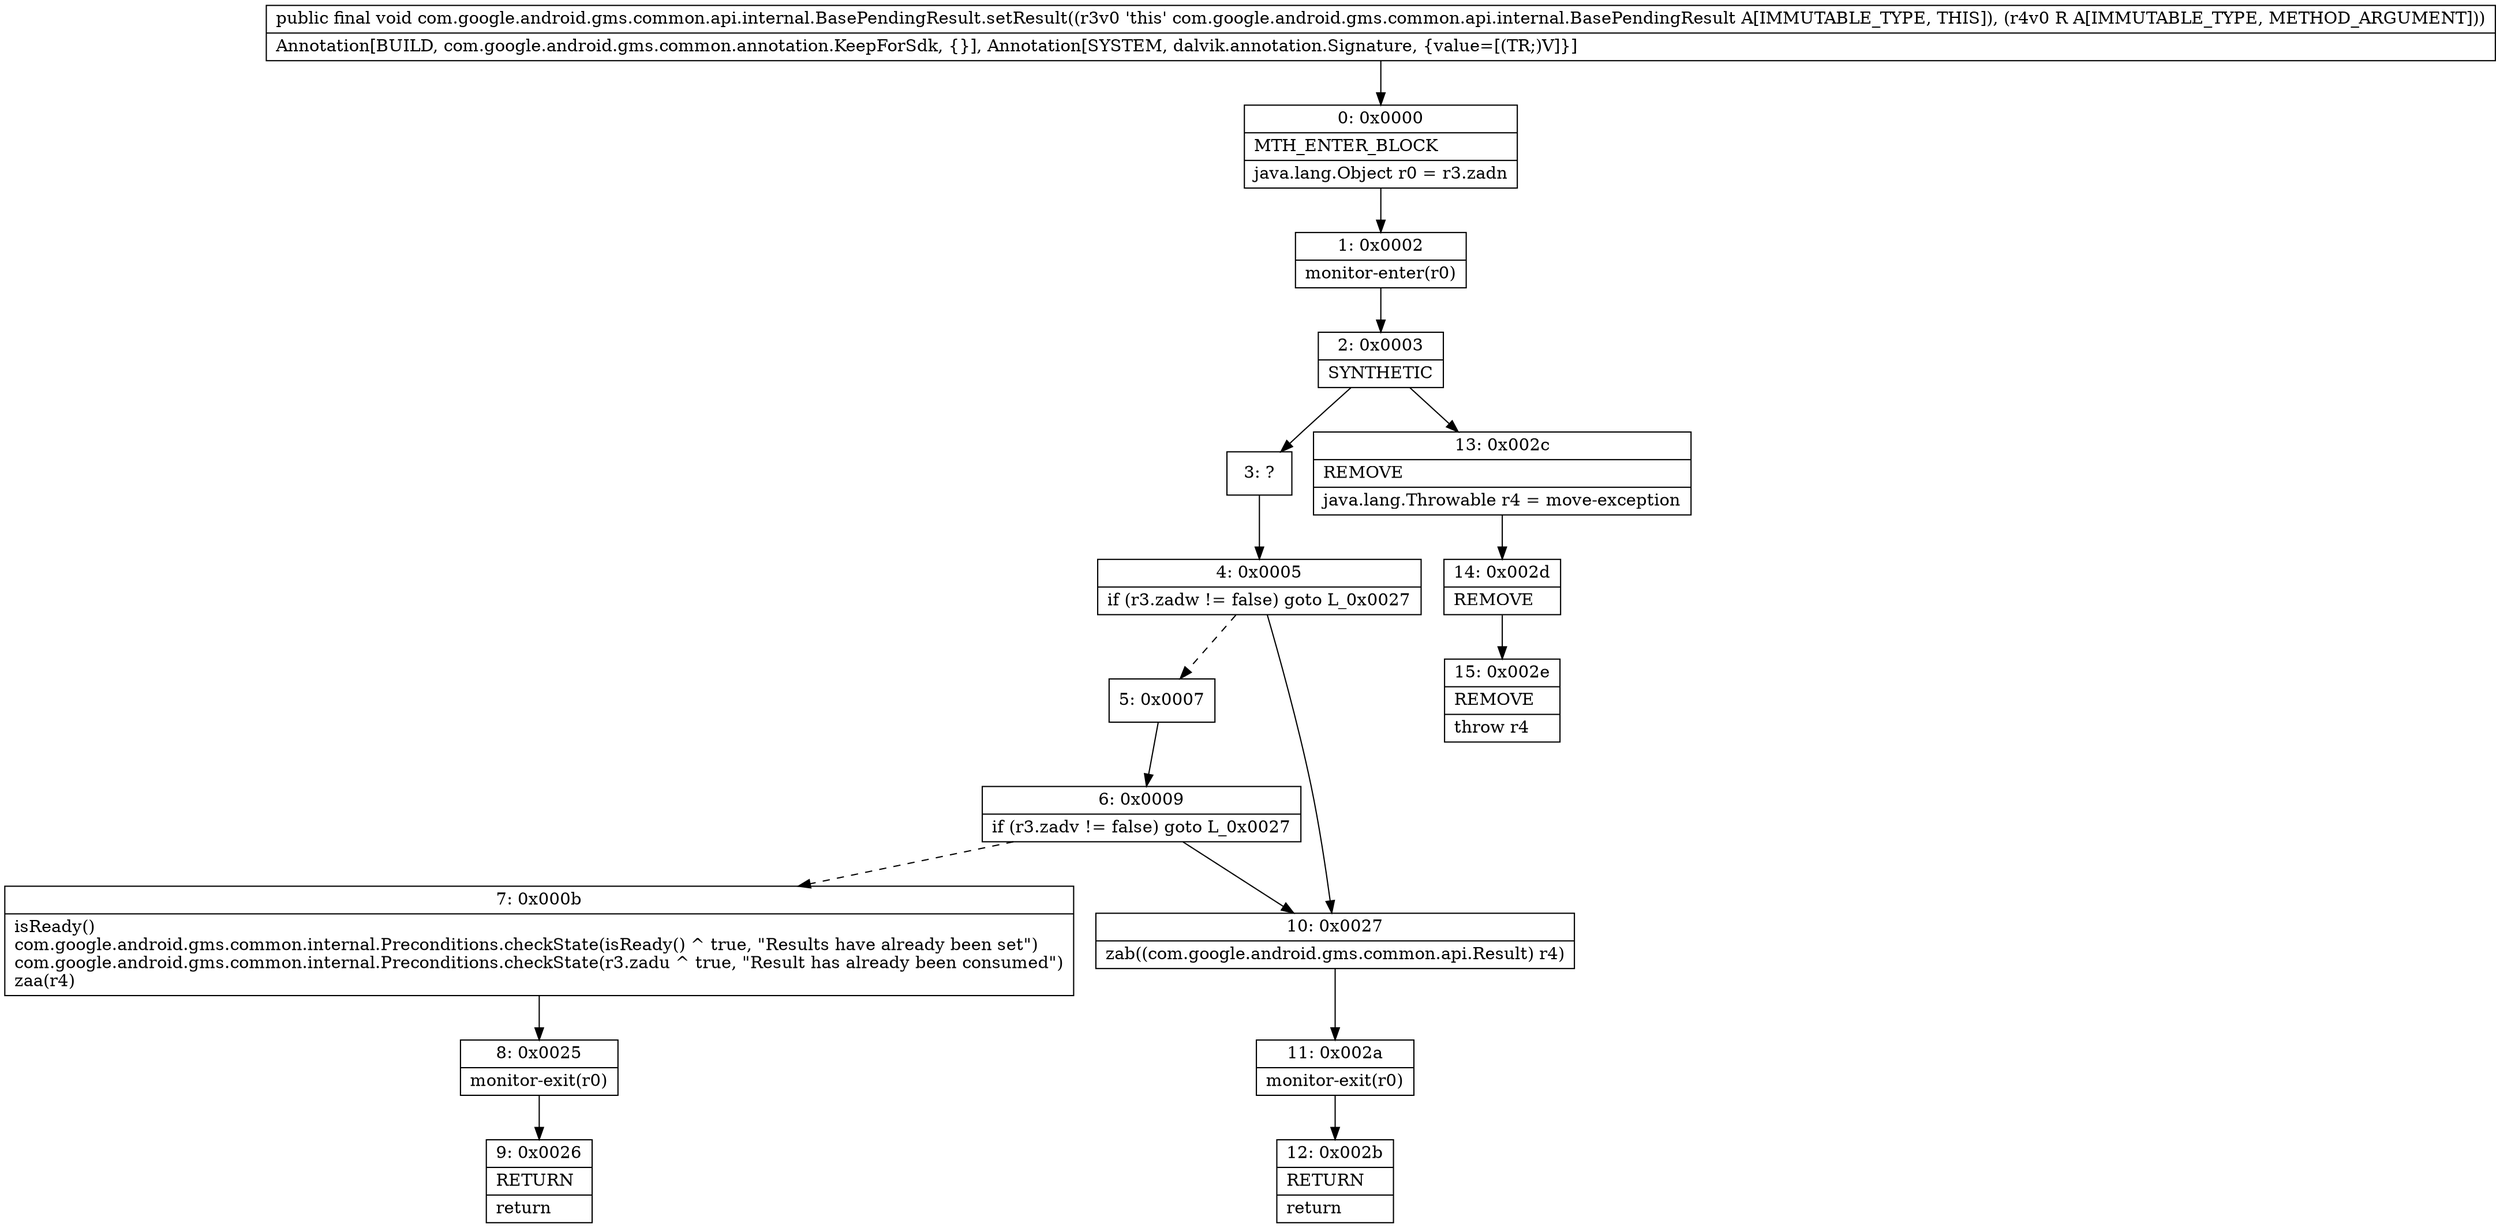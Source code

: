 digraph "CFG forcom.google.android.gms.common.api.internal.BasePendingResult.setResult(Lcom\/google\/android\/gms\/common\/api\/Result;)V" {
Node_0 [shape=record,label="{0\:\ 0x0000|MTH_ENTER_BLOCK\l|java.lang.Object r0 = r3.zadn\l}"];
Node_1 [shape=record,label="{1\:\ 0x0002|monitor\-enter(r0)\l}"];
Node_2 [shape=record,label="{2\:\ 0x0003|SYNTHETIC\l}"];
Node_3 [shape=record,label="{3\:\ ?}"];
Node_4 [shape=record,label="{4\:\ 0x0005|if (r3.zadw != false) goto L_0x0027\l}"];
Node_5 [shape=record,label="{5\:\ 0x0007}"];
Node_6 [shape=record,label="{6\:\ 0x0009|if (r3.zadv != false) goto L_0x0027\l}"];
Node_7 [shape=record,label="{7\:\ 0x000b|isReady()\lcom.google.android.gms.common.internal.Preconditions.checkState(isReady() ^ true, \"Results have already been set\")\lcom.google.android.gms.common.internal.Preconditions.checkState(r3.zadu ^ true, \"Result has already been consumed\")\lzaa(r4)\l}"];
Node_8 [shape=record,label="{8\:\ 0x0025|monitor\-exit(r0)\l}"];
Node_9 [shape=record,label="{9\:\ 0x0026|RETURN\l|return\l}"];
Node_10 [shape=record,label="{10\:\ 0x0027|zab((com.google.android.gms.common.api.Result) r4)\l}"];
Node_11 [shape=record,label="{11\:\ 0x002a|monitor\-exit(r0)\l}"];
Node_12 [shape=record,label="{12\:\ 0x002b|RETURN\l|return\l}"];
Node_13 [shape=record,label="{13\:\ 0x002c|REMOVE\l|java.lang.Throwable r4 = move\-exception\l}"];
Node_14 [shape=record,label="{14\:\ 0x002d|REMOVE\l}"];
Node_15 [shape=record,label="{15\:\ 0x002e|REMOVE\l|throw r4\l}"];
MethodNode[shape=record,label="{public final void com.google.android.gms.common.api.internal.BasePendingResult.setResult((r3v0 'this' com.google.android.gms.common.api.internal.BasePendingResult A[IMMUTABLE_TYPE, THIS]), (r4v0 R A[IMMUTABLE_TYPE, METHOD_ARGUMENT]))  | Annotation[BUILD, com.google.android.gms.common.annotation.KeepForSdk, \{\}], Annotation[SYSTEM, dalvik.annotation.Signature, \{value=[(TR;)V]\}]\l}"];
MethodNode -> Node_0;
Node_0 -> Node_1;
Node_1 -> Node_2;
Node_2 -> Node_3;
Node_2 -> Node_13;
Node_3 -> Node_4;
Node_4 -> Node_5[style=dashed];
Node_4 -> Node_10;
Node_5 -> Node_6;
Node_6 -> Node_7[style=dashed];
Node_6 -> Node_10;
Node_7 -> Node_8;
Node_8 -> Node_9;
Node_10 -> Node_11;
Node_11 -> Node_12;
Node_13 -> Node_14;
Node_14 -> Node_15;
}

